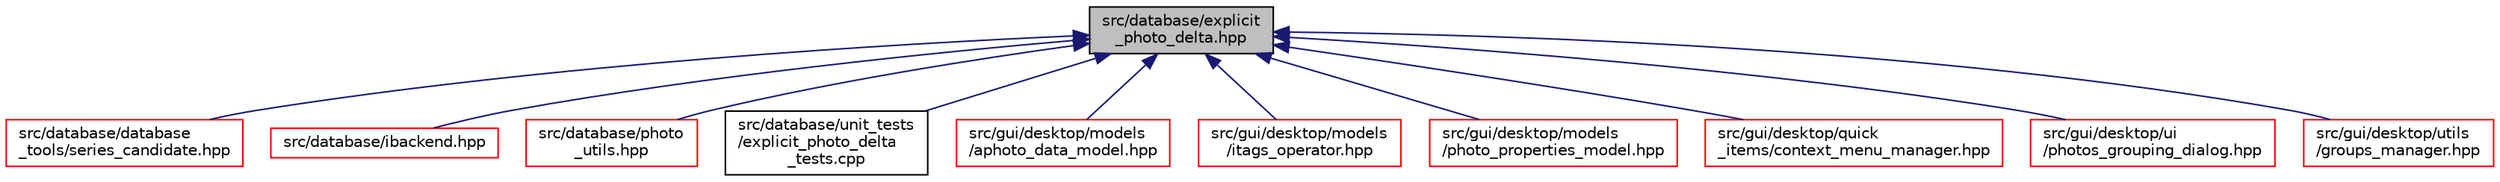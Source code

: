 digraph "src/database/explicit_photo_delta.hpp"
{
 // LATEX_PDF_SIZE
  edge [fontname="Helvetica",fontsize="10",labelfontname="Helvetica",labelfontsize="10"];
  node [fontname="Helvetica",fontsize="10",shape=record];
  Node1 [label="src/database/explicit\l_photo_delta.hpp",height=0.2,width=0.4,color="black", fillcolor="grey75", style="filled", fontcolor="black",tooltip=" "];
  Node1 -> Node2 [dir="back",color="midnightblue",fontsize="10",style="solid",fontname="Helvetica"];
  Node2 [label="src/database/database\l_tools/series_candidate.hpp",height=0.2,width=0.4,color="red", fillcolor="white", style="filled",URL="$series__candidate_8hpp.html",tooltip=" "];
  Node1 -> Node12 [dir="back",color="midnightblue",fontsize="10",style="solid",fontname="Helvetica"];
  Node12 [label="src/database/ibackend.hpp",height=0.2,width=0.4,color="red", fillcolor="white", style="filled",URL="$ibackend_8hpp.html",tooltip=" "];
  Node1 -> Node108 [dir="back",color="midnightblue",fontsize="10",style="solid",fontname="Helvetica"];
  Node108 [label="src/database/photo\l_utils.hpp",height=0.2,width=0.4,color="red", fillcolor="white", style="filled",URL="$photo__utils_8hpp.html",tooltip=" "];
  Node1 -> Node111 [dir="back",color="midnightblue",fontsize="10",style="solid",fontname="Helvetica"];
  Node111 [label="src/database/unit_tests\l/explicit_photo_delta\l_tests.cpp",height=0.2,width=0.4,color="black", fillcolor="white", style="filled",URL="$explicit__photo__delta__tests_8cpp.html",tooltip=" "];
  Node1 -> Node112 [dir="back",color="midnightblue",fontsize="10",style="solid",fontname="Helvetica"];
  Node112 [label="src/gui/desktop/models\l/aphoto_data_model.hpp",height=0.2,width=0.4,color="red", fillcolor="white", style="filled",URL="$aphoto__data__model_8hpp.html",tooltip=" "];
  Node1 -> Node115 [dir="back",color="midnightblue",fontsize="10",style="solid",fontname="Helvetica"];
  Node115 [label="src/gui/desktop/models\l/itags_operator.hpp",height=0.2,width=0.4,color="red", fillcolor="white", style="filled",URL="$itags__operator_8hpp.html",tooltip=" "];
  Node1 -> Node53 [dir="back",color="midnightblue",fontsize="10",style="solid",fontname="Helvetica"];
  Node53 [label="src/gui/desktop/models\l/photo_properties_model.hpp",height=0.2,width=0.4,color="red", fillcolor="white", style="filled",URL="$photo__properties__model_8hpp.html",tooltip=" "];
  Node1 -> Node57 [dir="back",color="midnightblue",fontsize="10",style="solid",fontname="Helvetica"];
  Node57 [label="src/gui/desktop/quick\l_items/context_menu_manager.hpp",height=0.2,width=0.4,color="red", fillcolor="white", style="filled",URL="$context__menu__manager_8hpp.html",tooltip=" "];
  Node1 -> Node116 [dir="back",color="midnightblue",fontsize="10",style="solid",fontname="Helvetica"];
  Node116 [label="src/gui/desktop/ui\l/photos_grouping_dialog.hpp",height=0.2,width=0.4,color="red", fillcolor="white", style="filled",URL="$photos__grouping__dialog_8hpp.html",tooltip=" "];
  Node1 -> Node118 [dir="back",color="midnightblue",fontsize="10",style="solid",fontname="Helvetica"];
  Node118 [label="src/gui/desktop/utils\l/groups_manager.hpp",height=0.2,width=0.4,color="red", fillcolor="white", style="filled",URL="$groups__manager_8hpp.html",tooltip=" "];
}
